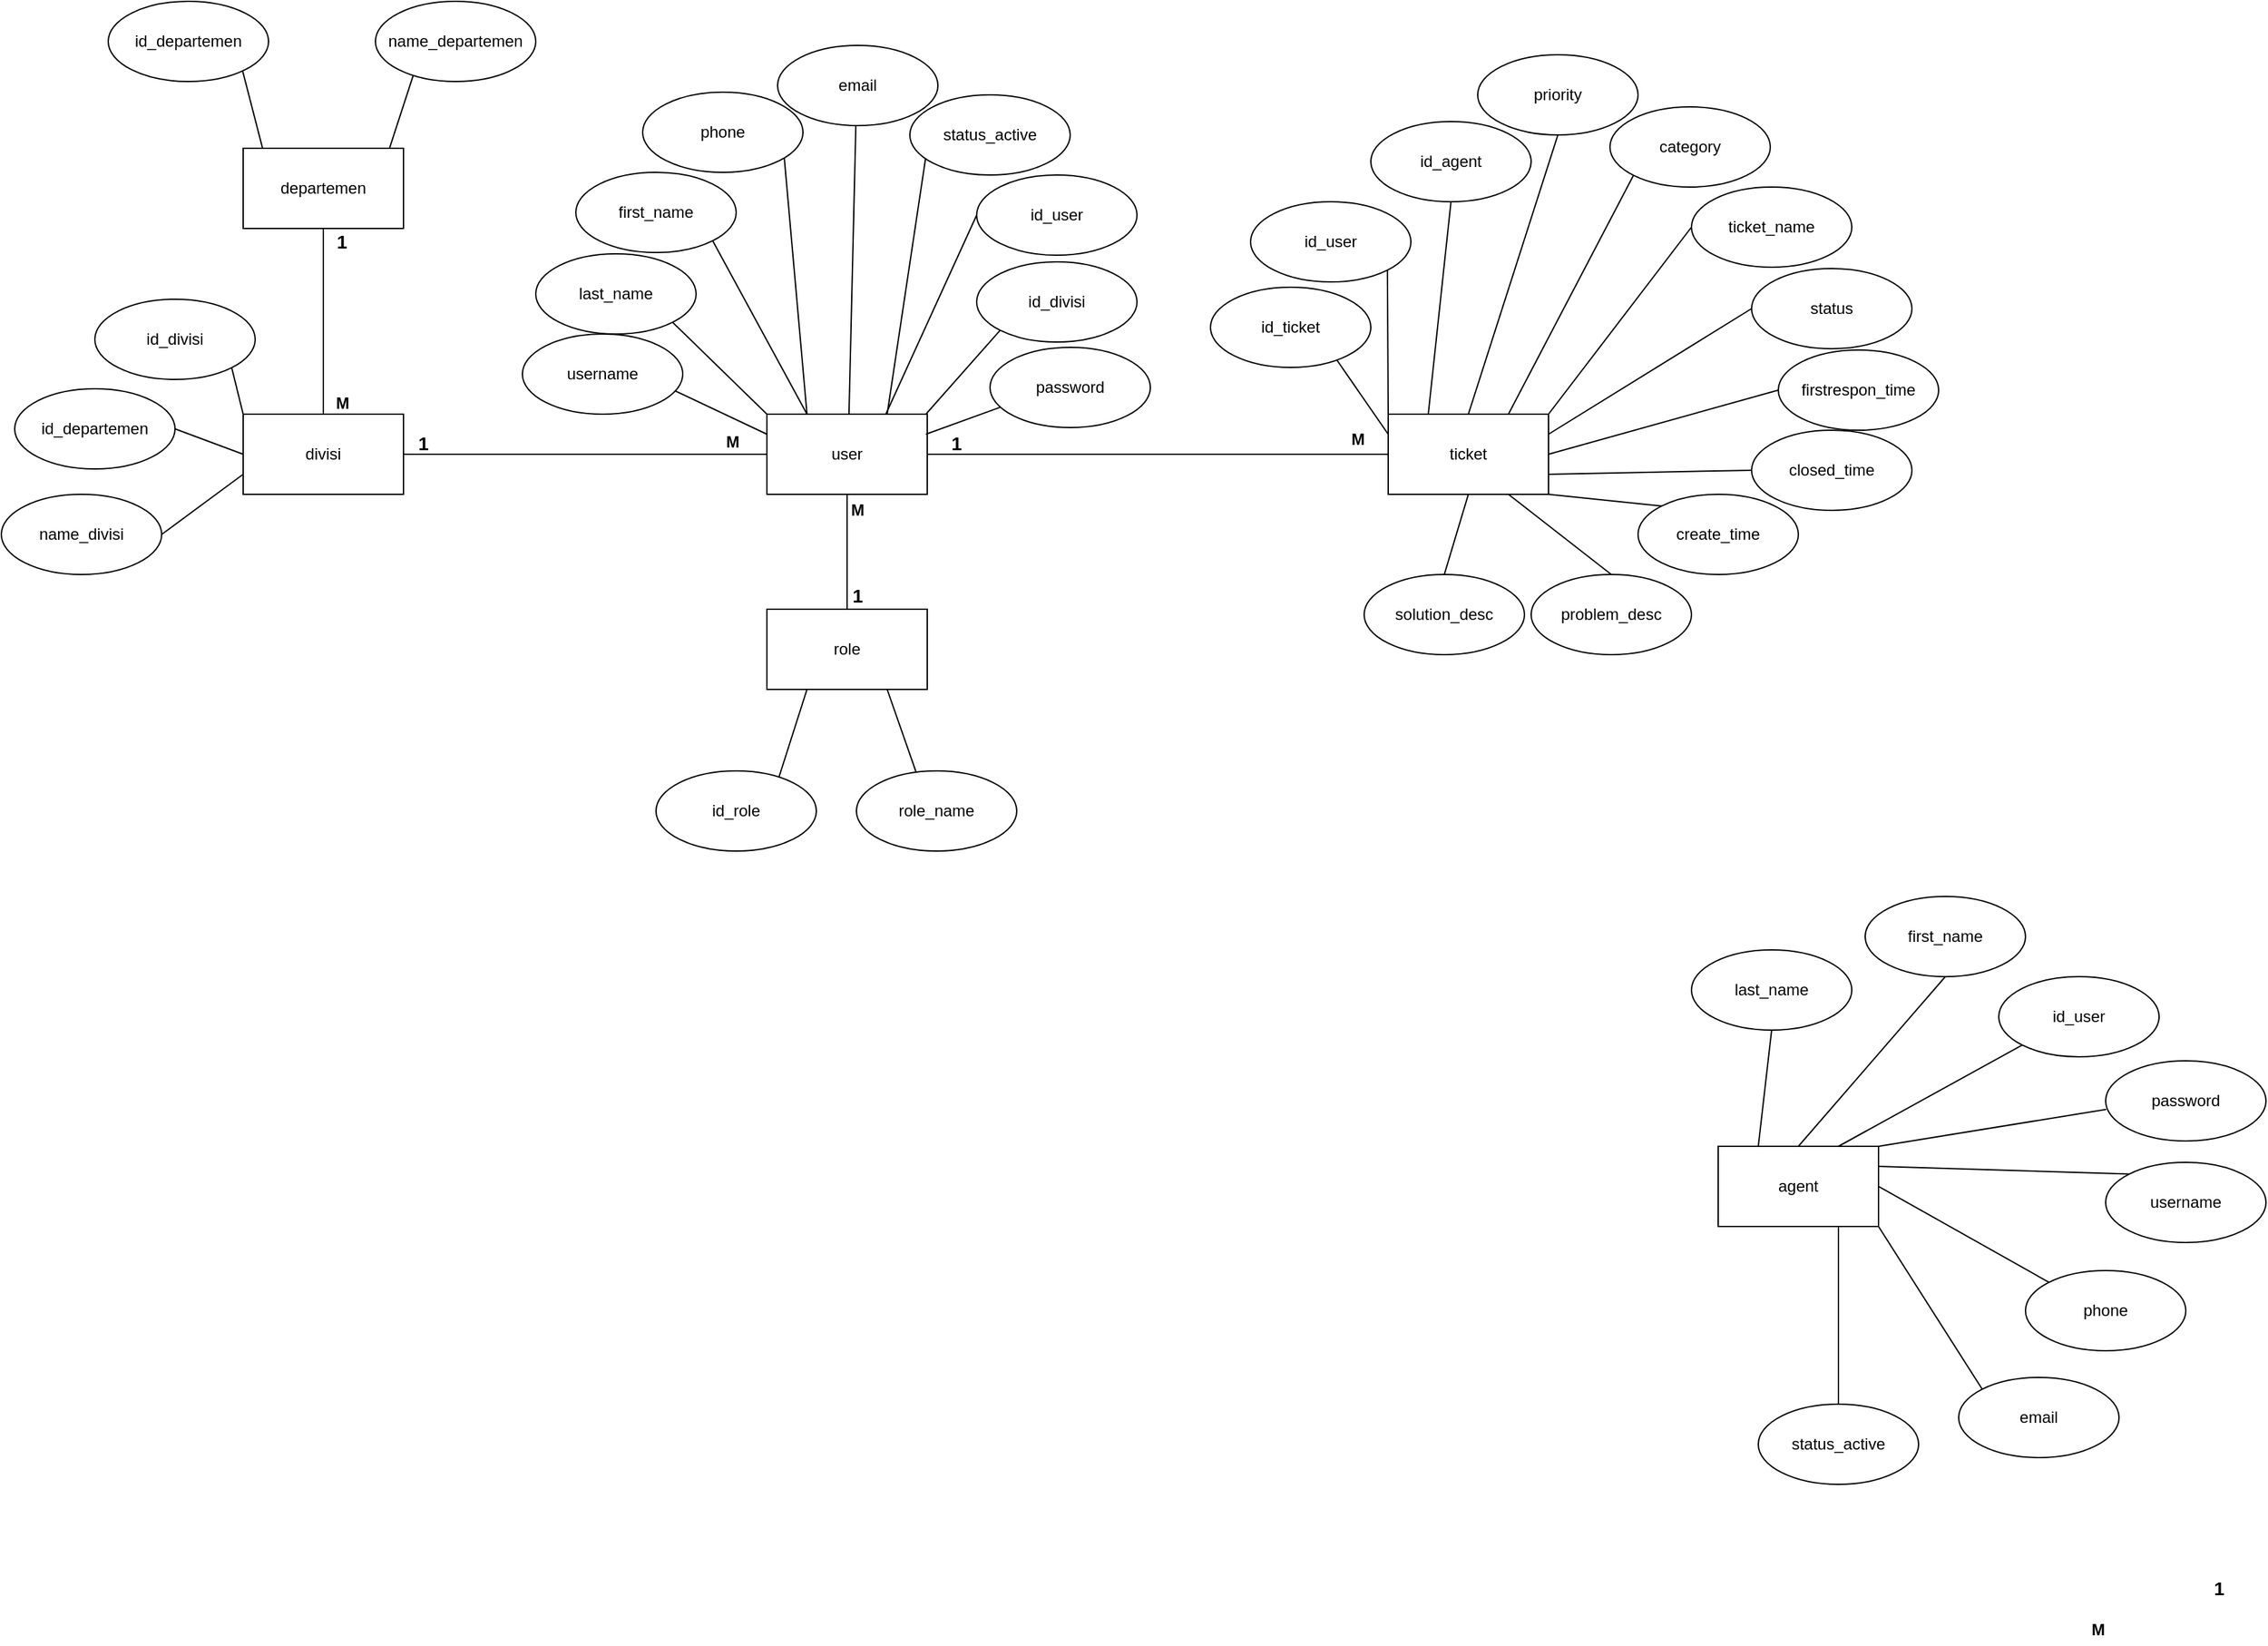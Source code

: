 <mxfile version="21.6.6" type="github">
  <diagram name="Page-1" id="eoXUh2BZkERyDN2w-U0W">
    <mxGraphModel dx="2893" dy="1818" grid="1" gridSize="10" guides="1" tooltips="1" connect="1" arrows="1" fold="1" page="1" pageScale="1" pageWidth="1100" pageHeight="850" math="0" shadow="0">
      <root>
        <mxCell id="0" />
        <mxCell id="1" parent="0" />
        <mxCell id="iSvbAGB6jEqxjPEfxs2Z-42" style="rounded=0;orthogonalLoop=1;jettySize=auto;html=1;exitX=0.5;exitY=1;exitDx=0;exitDy=0;entryX=0.5;entryY=0;entryDx=0;entryDy=0;endArrow=none;endFill=0;" edge="1" parent="1" target="iSvbAGB6jEqxjPEfxs2Z-3">
          <mxGeometry relative="1" as="geometry">
            <mxPoint x="343" y="540" as="sourcePoint" />
          </mxGeometry>
        </mxCell>
        <mxCell id="iSvbAGB6jEqxjPEfxs2Z-45" style="rounded=0;orthogonalLoop=1;jettySize=auto;html=1;exitX=0.25;exitY=1;exitDx=0;exitDy=0;entryX=1;entryY=0;entryDx=0;entryDy=0;endArrow=none;endFill=0;" edge="1" parent="1" target="iSvbAGB6jEqxjPEfxs2Z-43">
          <mxGeometry relative="1" as="geometry">
            <mxPoint x="313" y="700" as="sourcePoint" />
          </mxGeometry>
        </mxCell>
        <mxCell id="iSvbAGB6jEqxjPEfxs2Z-46" style="rounded=0;orthogonalLoop=1;jettySize=auto;html=1;exitX=0.75;exitY=1;exitDx=0;exitDy=0;entryX=0;entryY=0;entryDx=0;entryDy=0;endArrow=none;endFill=0;" edge="1" parent="1" target="iSvbAGB6jEqxjPEfxs2Z-44">
          <mxGeometry relative="1" as="geometry">
            <mxPoint x="373" y="700" as="sourcePoint" />
          </mxGeometry>
        </mxCell>
        <mxCell id="iSvbAGB6jEqxjPEfxs2Z-48" style="rounded=0;orthogonalLoop=1;jettySize=auto;html=1;exitX=1;exitY=0.5;exitDx=0;exitDy=0;entryX=0;entryY=0.5;entryDx=0;entryDy=0;endArrow=none;endFill=0;" edge="1" parent="1" source="iSvbAGB6jEqxjPEfxs2Z-4" target="iSvbAGB6jEqxjPEfxs2Z-5">
          <mxGeometry relative="1" as="geometry">
            <mxPoint x="713.0" y="309" as="targetPoint" />
          </mxGeometry>
        </mxCell>
        <mxCell id="iSvbAGB6jEqxjPEfxs2Z-63" style="rounded=0;orthogonalLoop=1;jettySize=auto;html=1;exitX=0.25;exitY=0;exitDx=0;exitDy=0;entryX=1;entryY=0;entryDx=0;entryDy=0;endArrow=none;endFill=0;" edge="1" parent="1" source="iSvbAGB6jEqxjPEfxs2Z-4" target="iSvbAGB6jEqxjPEfxs2Z-28">
          <mxGeometry relative="1" as="geometry" />
        </mxCell>
        <mxCell id="iSvbAGB6jEqxjPEfxs2Z-64" style="rounded=0;orthogonalLoop=1;jettySize=auto;html=1;exitX=0.5;exitY=1;exitDx=0;exitDy=0;entryX=0.5;entryY=0;entryDx=0;entryDy=0;endArrow=none;endFill=0;" edge="1" parent="1" source="iSvbAGB6jEqxjPEfxs2Z-4" target="iSvbAGB6jEqxjPEfxs2Z-29">
          <mxGeometry relative="1" as="geometry" />
        </mxCell>
        <mxCell id="iSvbAGB6jEqxjPEfxs2Z-65" style="rounded=0;orthogonalLoop=1;jettySize=auto;html=1;exitX=0.75;exitY=0;exitDx=0;exitDy=0;entryX=0;entryY=0;entryDx=0;entryDy=0;endArrow=none;endFill=0;" edge="1" parent="1" source="iSvbAGB6jEqxjPEfxs2Z-4" target="iSvbAGB6jEqxjPEfxs2Z-30">
          <mxGeometry relative="1" as="geometry" />
        </mxCell>
        <mxCell id="iSvbAGB6jEqxjPEfxs2Z-155" style="rounded=0;orthogonalLoop=1;jettySize=auto;html=1;exitX=0.5;exitY=1;exitDx=0;exitDy=0;entryX=0.5;entryY=0;entryDx=0;entryDy=0;endArrow=none;endFill=0;" edge="1" parent="1" source="iSvbAGB6jEqxjPEfxs2Z-4" target="iSvbAGB6jEqxjPEfxs2Z-152">
          <mxGeometry relative="1" as="geometry" />
        </mxCell>
        <mxCell id="iSvbAGB6jEqxjPEfxs2Z-4" value="user" style="rounded=0;whiteSpace=wrap;html=1;" vertex="1" parent="1">
          <mxGeometry x="283" y="279" width="120" height="60" as="geometry" />
        </mxCell>
        <mxCell id="iSvbAGB6jEqxjPEfxs2Z-107" style="rounded=0;orthogonalLoop=1;jettySize=auto;html=1;exitX=0;exitY=0.25;exitDx=0;exitDy=0;entryX=0.787;entryY=0.904;entryDx=0;entryDy=0;endArrow=none;endFill=0;entryPerimeter=0;" edge="1" parent="1" source="iSvbAGB6jEqxjPEfxs2Z-5" target="iSvbAGB6jEqxjPEfxs2Z-93">
          <mxGeometry relative="1" as="geometry" />
        </mxCell>
        <mxCell id="iSvbAGB6jEqxjPEfxs2Z-108" style="rounded=0;orthogonalLoop=1;jettySize=auto;html=1;exitX=0;exitY=0;exitDx=0;exitDy=0;entryX=1;entryY=1;entryDx=0;entryDy=0;endArrow=none;endFill=0;" edge="1" parent="1" source="iSvbAGB6jEqxjPEfxs2Z-5" target="iSvbAGB6jEqxjPEfxs2Z-94">
          <mxGeometry relative="1" as="geometry" />
        </mxCell>
        <mxCell id="iSvbAGB6jEqxjPEfxs2Z-109" style="rounded=0;orthogonalLoop=1;jettySize=auto;html=1;exitX=0.25;exitY=0;exitDx=0;exitDy=0;entryX=0.5;entryY=1;entryDx=0;entryDy=0;endArrow=none;endFill=0;" edge="1" parent="1" source="iSvbAGB6jEqxjPEfxs2Z-5" target="iSvbAGB6jEqxjPEfxs2Z-96">
          <mxGeometry relative="1" as="geometry" />
        </mxCell>
        <mxCell id="iSvbAGB6jEqxjPEfxs2Z-110" style="rounded=0;orthogonalLoop=1;jettySize=auto;html=1;exitX=0.5;exitY=0;exitDx=0;exitDy=0;entryX=0.5;entryY=1;entryDx=0;entryDy=0;endArrow=none;endFill=0;" edge="1" parent="1" source="iSvbAGB6jEqxjPEfxs2Z-5" target="iSvbAGB6jEqxjPEfxs2Z-99">
          <mxGeometry relative="1" as="geometry" />
        </mxCell>
        <mxCell id="iSvbAGB6jEqxjPEfxs2Z-111" style="rounded=0;orthogonalLoop=1;jettySize=auto;html=1;exitX=0.75;exitY=0;exitDx=0;exitDy=0;entryX=0;entryY=1;entryDx=0;entryDy=0;endArrow=none;endFill=0;" edge="1" parent="1" source="iSvbAGB6jEqxjPEfxs2Z-5" target="iSvbAGB6jEqxjPEfxs2Z-100">
          <mxGeometry relative="1" as="geometry" />
        </mxCell>
        <mxCell id="iSvbAGB6jEqxjPEfxs2Z-112" style="rounded=0;orthogonalLoop=1;jettySize=auto;html=1;exitX=1;exitY=0;exitDx=0;exitDy=0;entryX=0;entryY=0.5;entryDx=0;entryDy=0;endArrow=none;endFill=0;" edge="1" parent="1" source="iSvbAGB6jEqxjPEfxs2Z-5" target="iSvbAGB6jEqxjPEfxs2Z-102">
          <mxGeometry relative="1" as="geometry" />
        </mxCell>
        <mxCell id="iSvbAGB6jEqxjPEfxs2Z-113" style="rounded=0;orthogonalLoop=1;jettySize=auto;html=1;exitX=1;exitY=1;exitDx=0;exitDy=0;entryX=0;entryY=0;entryDx=0;entryDy=0;endArrow=none;endFill=0;" edge="1" parent="1" source="iSvbAGB6jEqxjPEfxs2Z-5" target="iSvbAGB6jEqxjPEfxs2Z-103">
          <mxGeometry relative="1" as="geometry" />
        </mxCell>
        <mxCell id="iSvbAGB6jEqxjPEfxs2Z-114" style="rounded=0;orthogonalLoop=1;jettySize=auto;html=1;exitX=1;exitY=0.5;exitDx=0;exitDy=0;entryX=0;entryY=0.5;entryDx=0;entryDy=0;endArrow=none;endFill=0;" edge="1" parent="1" source="iSvbAGB6jEqxjPEfxs2Z-5" target="iSvbAGB6jEqxjPEfxs2Z-104">
          <mxGeometry relative="1" as="geometry" />
        </mxCell>
        <mxCell id="iSvbAGB6jEqxjPEfxs2Z-115" style="rounded=0;orthogonalLoop=1;jettySize=auto;html=1;exitX=1;exitY=0.75;exitDx=0;exitDy=0;entryX=0;entryY=0.5;entryDx=0;entryDy=0;endArrow=none;endFill=0;" edge="1" parent="1" source="iSvbAGB6jEqxjPEfxs2Z-5" target="iSvbAGB6jEqxjPEfxs2Z-105">
          <mxGeometry relative="1" as="geometry" />
        </mxCell>
        <mxCell id="iSvbAGB6jEqxjPEfxs2Z-116" style="rounded=0;orthogonalLoop=1;jettySize=auto;html=1;exitX=1;exitY=0.25;exitDx=0;exitDy=0;entryX=0;entryY=0.5;entryDx=0;entryDy=0;endArrow=none;endFill=0;" edge="1" parent="1" source="iSvbAGB6jEqxjPEfxs2Z-5" target="iSvbAGB6jEqxjPEfxs2Z-101">
          <mxGeometry relative="1" as="geometry" />
        </mxCell>
        <mxCell id="iSvbAGB6jEqxjPEfxs2Z-148" style="rounded=0;orthogonalLoop=1;jettySize=auto;html=1;exitX=0.75;exitY=1;exitDx=0;exitDy=0;entryX=0.5;entryY=0;entryDx=0;entryDy=0;endArrow=none;endFill=0;" edge="1" parent="1" source="iSvbAGB6jEqxjPEfxs2Z-5" target="iSvbAGB6jEqxjPEfxs2Z-145">
          <mxGeometry relative="1" as="geometry" />
        </mxCell>
        <mxCell id="iSvbAGB6jEqxjPEfxs2Z-149" style="rounded=0;orthogonalLoop=1;jettySize=auto;html=1;exitX=0.5;exitY=1;exitDx=0;exitDy=0;entryX=0.5;entryY=0;entryDx=0;entryDy=0;endArrow=none;endFill=0;" edge="1" parent="1" source="iSvbAGB6jEqxjPEfxs2Z-5" target="iSvbAGB6jEqxjPEfxs2Z-146">
          <mxGeometry relative="1" as="geometry" />
        </mxCell>
        <mxCell id="iSvbAGB6jEqxjPEfxs2Z-5" value="ticket" style="rounded=0;whiteSpace=wrap;html=1;" vertex="1" parent="1">
          <mxGeometry x="748" y="279" width="120" height="60" as="geometry" />
        </mxCell>
        <mxCell id="iSvbAGB6jEqxjPEfxs2Z-8" style="edgeStyle=orthogonalEdgeStyle;rounded=0;orthogonalLoop=1;jettySize=auto;html=1;exitX=1;exitY=0.5;exitDx=0;exitDy=0;entryX=0;entryY=0.5;entryDx=0;entryDy=0;endArrow=none;endFill=0;" edge="1" parent="1" source="iSvbAGB6jEqxjPEfxs2Z-7">
          <mxGeometry relative="1" as="geometry">
            <mxPoint x="230" y="255" as="targetPoint" />
          </mxGeometry>
        </mxCell>
        <mxCell id="iSvbAGB6jEqxjPEfxs2Z-10" style="rounded=0;orthogonalLoop=1;jettySize=auto;html=1;exitX=1;exitY=1;exitDx=0;exitDy=0;entryX=0.25;entryY=0;entryDx=0;entryDy=0;endArrow=none;endFill=0;" edge="1" parent="1" source="iSvbAGB6jEqxjPEfxs2Z-9">
          <mxGeometry relative="1" as="geometry">
            <mxPoint x="260" y="225" as="targetPoint" />
          </mxGeometry>
        </mxCell>
        <mxCell id="iSvbAGB6jEqxjPEfxs2Z-21" style="rounded=0;orthogonalLoop=1;jettySize=auto;html=1;exitX=1;exitY=1;exitDx=0;exitDy=0;entryX=0.25;entryY=0;entryDx=0;entryDy=0;endArrow=none;endFill=0;" edge="1" parent="1" source="iSvbAGB6jEqxjPEfxs2Z-12" target="iSvbAGB6jEqxjPEfxs2Z-4">
          <mxGeometry relative="1" as="geometry" />
        </mxCell>
        <mxCell id="iSvbAGB6jEqxjPEfxs2Z-12" value="first_name" style="ellipse;whiteSpace=wrap;html=1;" vertex="1" parent="1">
          <mxGeometry x="140" y="98" width="120" height="60" as="geometry" />
        </mxCell>
        <mxCell id="iSvbAGB6jEqxjPEfxs2Z-23" style="rounded=0;orthogonalLoop=1;jettySize=auto;html=1;exitX=0;exitY=0.5;exitDx=0;exitDy=0;entryX=0.75;entryY=0;entryDx=0;entryDy=0;endArrow=none;endFill=0;" edge="1" parent="1" source="iSvbAGB6jEqxjPEfxs2Z-15">
          <mxGeometry relative="1" as="geometry">
            <mxPoint x="372" y="279" as="targetPoint" />
          </mxGeometry>
        </mxCell>
        <mxCell id="iSvbAGB6jEqxjPEfxs2Z-15" value="id_user" style="ellipse;whiteSpace=wrap;html=1;" vertex="1" parent="1">
          <mxGeometry x="440" y="100" width="120" height="60" as="geometry" />
        </mxCell>
        <mxCell id="iSvbAGB6jEqxjPEfxs2Z-24" style="rounded=0;orthogonalLoop=1;jettySize=auto;html=1;exitX=0;exitY=1;exitDx=0;exitDy=0;entryX=1;entryY=0;entryDx=0;entryDy=0;endArrow=none;endFill=0;" edge="1" parent="1" source="iSvbAGB6jEqxjPEfxs2Z-16">
          <mxGeometry relative="1" as="geometry">
            <mxPoint x="402" y="279" as="targetPoint" />
          </mxGeometry>
        </mxCell>
        <mxCell id="iSvbAGB6jEqxjPEfxs2Z-16" value="id_divisi" style="ellipse;whiteSpace=wrap;html=1;" vertex="1" parent="1">
          <mxGeometry x="440" y="165" width="120" height="60" as="geometry" />
        </mxCell>
        <mxCell id="iSvbAGB6jEqxjPEfxs2Z-20" style="rounded=0;orthogonalLoop=1;jettySize=auto;html=1;exitX=1;exitY=1;exitDx=0;exitDy=0;entryX=0;entryY=0;entryDx=0;entryDy=0;endArrow=none;endFill=0;" edge="1" parent="1" source="iSvbAGB6jEqxjPEfxs2Z-17" target="iSvbAGB6jEqxjPEfxs2Z-4">
          <mxGeometry relative="1" as="geometry" />
        </mxCell>
        <mxCell id="iSvbAGB6jEqxjPEfxs2Z-17" value="last_name" style="ellipse;whiteSpace=wrap;html=1;" vertex="1" parent="1">
          <mxGeometry x="110" y="159" width="120" height="60" as="geometry" />
        </mxCell>
        <mxCell id="iSvbAGB6jEqxjPEfxs2Z-19" style="rounded=0;orthogonalLoop=1;jettySize=auto;html=1;exitX=0.944;exitY=0.701;exitDx=0;exitDy=0;entryX=0;entryY=0.25;entryDx=0;entryDy=0;endArrow=none;endFill=0;exitPerimeter=0;" edge="1" parent="1" source="iSvbAGB6jEqxjPEfxs2Z-18" target="iSvbAGB6jEqxjPEfxs2Z-4">
          <mxGeometry relative="1" as="geometry" />
        </mxCell>
        <mxCell id="iSvbAGB6jEqxjPEfxs2Z-18" value="username" style="ellipse;whiteSpace=wrap;html=1;" vertex="1" parent="1">
          <mxGeometry x="100" y="219" width="120" height="60" as="geometry" />
        </mxCell>
        <mxCell id="iSvbAGB6jEqxjPEfxs2Z-26" style="rounded=0;orthogonalLoop=1;jettySize=auto;html=1;exitX=0.064;exitY=0.747;exitDx=0;exitDy=0;entryX=1;entryY=0.25;entryDx=0;entryDy=0;endArrow=none;endFill=0;exitPerimeter=0;" edge="1" parent="1" source="iSvbAGB6jEqxjPEfxs2Z-25">
          <mxGeometry relative="1" as="geometry">
            <mxPoint x="402" y="294" as="targetPoint" />
          </mxGeometry>
        </mxCell>
        <mxCell id="iSvbAGB6jEqxjPEfxs2Z-25" value="password" style="ellipse;whiteSpace=wrap;html=1;" vertex="1" parent="1">
          <mxGeometry x="450" y="229" width="120" height="60" as="geometry" />
        </mxCell>
        <mxCell id="iSvbAGB6jEqxjPEfxs2Z-28" value="phone" style="ellipse;whiteSpace=wrap;html=1;" vertex="1" parent="1">
          <mxGeometry x="190" y="38" width="120" height="60" as="geometry" />
        </mxCell>
        <mxCell id="iSvbAGB6jEqxjPEfxs2Z-29" value="email" style="ellipse;whiteSpace=wrap;html=1;" vertex="1" parent="1">
          <mxGeometry x="291" y="3" width="120" height="60" as="geometry" />
        </mxCell>
        <mxCell id="iSvbAGB6jEqxjPEfxs2Z-30" value="status_active" style="ellipse;whiteSpace=wrap;html=1;" vertex="1" parent="1">
          <mxGeometry x="390" y="40" width="120" height="60" as="geometry" />
        </mxCell>
        <mxCell id="iSvbAGB6jEqxjPEfxs2Z-36" style="rounded=0;orthogonalLoop=1;jettySize=auto;html=1;exitX=1;exitY=1;exitDx=0;exitDy=0;entryX=0;entryY=0.25;entryDx=0;entryDy=0;endArrow=none;endFill=0;" edge="1" parent="1" source="iSvbAGB6jEqxjPEfxs2Z-35">
          <mxGeometry relative="1" as="geometry">
            <mxPoint x="283" y="495" as="targetPoint" />
          </mxGeometry>
        </mxCell>
        <mxCell id="iSvbAGB6jEqxjPEfxs2Z-38" style="rounded=0;orthogonalLoop=1;jettySize=auto;html=1;exitX=1;exitY=0.5;exitDx=0;exitDy=0;entryX=0;entryY=0.5;entryDx=0;entryDy=0;endArrow=none;endFill=0;" edge="1" parent="1" source="iSvbAGB6jEqxjPEfxs2Z-37">
          <mxGeometry relative="1" as="geometry">
            <mxPoint x="283" y="510" as="targetPoint" />
          </mxGeometry>
        </mxCell>
        <mxCell id="iSvbAGB6jEqxjPEfxs2Z-40" style="rounded=0;orthogonalLoop=1;jettySize=auto;html=1;exitX=1;exitY=0;exitDx=0;exitDy=0;entryX=0;entryY=0.75;entryDx=0;entryDy=0;endArrow=none;endFill=0;" edge="1" parent="1" source="iSvbAGB6jEqxjPEfxs2Z-39">
          <mxGeometry relative="1" as="geometry">
            <mxPoint x="283" y="525" as="targetPoint" />
          </mxGeometry>
        </mxCell>
        <mxCell id="iSvbAGB6jEqxjPEfxs2Z-72" style="rounded=0;orthogonalLoop=1;jettySize=auto;html=1;exitX=0;exitY=0;exitDx=0;exitDy=0;entryX=1;entryY=1;entryDx=0;entryDy=0;endArrow=none;endFill=0;" edge="1" parent="1" target="iSvbAGB6jEqxjPEfxs2Z-69">
          <mxGeometry relative="1" as="geometry">
            <mxPoint x="750.5" y="289" as="sourcePoint" />
          </mxGeometry>
        </mxCell>
        <mxCell id="iSvbAGB6jEqxjPEfxs2Z-73" style="rounded=0;orthogonalLoop=1;jettySize=auto;html=1;entryX=0.5;entryY=1;entryDx=0;entryDy=0;endArrow=none;endFill=0;" edge="1" parent="1" target="iSvbAGB6jEqxjPEfxs2Z-70">
          <mxGeometry relative="1" as="geometry">
            <mxPoint x="773.122" y="276.935" as="sourcePoint" />
          </mxGeometry>
        </mxCell>
        <mxCell id="iSvbAGB6jEqxjPEfxs2Z-74" style="rounded=0;orthogonalLoop=1;jettySize=auto;html=1;exitX=0.609;exitY=0.149;exitDx=0;exitDy=0;entryX=0.5;entryY=1;entryDx=0;entryDy=0;endArrow=none;endFill=0;exitPerimeter=0;" edge="1" parent="1" target="iSvbAGB6jEqxjPEfxs2Z-71">
          <mxGeometry relative="1" as="geometry">
            <mxPoint x="804.35" y="280.92" as="sourcePoint" />
          </mxGeometry>
        </mxCell>
        <mxCell id="iSvbAGB6jEqxjPEfxs2Z-56" style="rounded=0;orthogonalLoop=1;jettySize=auto;html=1;exitX=1;exitY=0.5;exitDx=0;exitDy=0;entryX=0;entryY=0.5;entryDx=0;entryDy=0;endArrow=none;endFill=0;" edge="1" parent="1" source="iSvbAGB6jEqxjPEfxs2Z-49" target="iSvbAGB6jEqxjPEfxs2Z-4">
          <mxGeometry relative="1" as="geometry" />
        </mxCell>
        <mxCell id="iSvbAGB6jEqxjPEfxs2Z-57" style="rounded=0;orthogonalLoop=1;jettySize=auto;html=1;exitX=0.5;exitY=1;exitDx=0;exitDy=0;entryX=0.5;entryY=0;entryDx=0;entryDy=0;endArrow=none;endFill=0;" edge="1" parent="1" source="iSvbAGB6jEqxjPEfxs2Z-49" target="iSvbAGB6jEqxjPEfxs2Z-50">
          <mxGeometry relative="1" as="geometry" />
        </mxCell>
        <mxCell id="iSvbAGB6jEqxjPEfxs2Z-58" style="rounded=0;orthogonalLoop=1;jettySize=auto;html=1;exitX=0;exitY=0.75;exitDx=0;exitDy=0;entryX=1;entryY=0.5;entryDx=0;entryDy=0;endArrow=none;endFill=0;" edge="1" parent="1" source="iSvbAGB6jEqxjPEfxs2Z-49" target="iSvbAGB6jEqxjPEfxs2Z-53">
          <mxGeometry relative="1" as="geometry" />
        </mxCell>
        <mxCell id="iSvbAGB6jEqxjPEfxs2Z-49" value="&lt;div&gt;divisi&lt;/div&gt;" style="rounded=0;whiteSpace=wrap;html=1;" vertex="1" parent="1">
          <mxGeometry x="-109" y="279" width="120" height="60" as="geometry" />
        </mxCell>
        <mxCell id="iSvbAGB6jEqxjPEfxs2Z-61" style="rounded=0;orthogonalLoop=1;jettySize=auto;html=1;exitX=0.25;exitY=1;exitDx=0;exitDy=0;entryX=0.75;entryY=0.183;entryDx=0;entryDy=0;entryPerimeter=0;endArrow=none;endFill=0;" edge="1" parent="1" source="iSvbAGB6jEqxjPEfxs2Z-50" target="iSvbAGB6jEqxjPEfxs2Z-54">
          <mxGeometry relative="1" as="geometry" />
        </mxCell>
        <mxCell id="iSvbAGB6jEqxjPEfxs2Z-62" style="rounded=0;orthogonalLoop=1;jettySize=auto;html=1;exitX=0.75;exitY=1;exitDx=0;exitDy=0;entryX=0.378;entryY=0.049;entryDx=0;entryDy=0;entryPerimeter=0;endArrow=none;endFill=0;" edge="1" parent="1" source="iSvbAGB6jEqxjPEfxs2Z-50" target="iSvbAGB6jEqxjPEfxs2Z-55">
          <mxGeometry relative="1" as="geometry" />
        </mxCell>
        <mxCell id="iSvbAGB6jEqxjPEfxs2Z-50" value="departemen" style="rounded=0;whiteSpace=wrap;html=1;" vertex="1" parent="1">
          <mxGeometry x="-109" y="80" width="120" height="60" as="geometry" />
        </mxCell>
        <mxCell id="iSvbAGB6jEqxjPEfxs2Z-60" style="rounded=0;orthogonalLoop=1;jettySize=auto;html=1;exitX=1;exitY=1;exitDx=0;exitDy=0;entryX=0;entryY=0;entryDx=0;entryDy=0;endArrow=none;endFill=0;" edge="1" parent="1" source="iSvbAGB6jEqxjPEfxs2Z-51" target="iSvbAGB6jEqxjPEfxs2Z-49">
          <mxGeometry relative="1" as="geometry" />
        </mxCell>
        <mxCell id="iSvbAGB6jEqxjPEfxs2Z-51" value="id_divisi" style="ellipse;whiteSpace=wrap;html=1;" vertex="1" parent="1">
          <mxGeometry x="-220" y="193" width="120" height="60" as="geometry" />
        </mxCell>
        <mxCell id="iSvbAGB6jEqxjPEfxs2Z-59" style="rounded=0;orthogonalLoop=1;jettySize=auto;html=1;exitX=1;exitY=0.5;exitDx=0;exitDy=0;entryX=0;entryY=0.5;entryDx=0;entryDy=0;endArrow=none;endFill=0;" edge="1" parent="1" source="iSvbAGB6jEqxjPEfxs2Z-52" target="iSvbAGB6jEqxjPEfxs2Z-49">
          <mxGeometry relative="1" as="geometry" />
        </mxCell>
        <mxCell id="iSvbAGB6jEqxjPEfxs2Z-52" value="id_departemen" style="ellipse;whiteSpace=wrap;html=1;" vertex="1" parent="1">
          <mxGeometry x="-280" y="260" width="120" height="60" as="geometry" />
        </mxCell>
        <mxCell id="iSvbAGB6jEqxjPEfxs2Z-53" value="name_divisi" style="ellipse;whiteSpace=wrap;html=1;" vertex="1" parent="1">
          <mxGeometry x="-290" y="339" width="120" height="60" as="geometry" />
        </mxCell>
        <mxCell id="iSvbAGB6jEqxjPEfxs2Z-54" value="id_departemen" style="ellipse;whiteSpace=wrap;html=1;" vertex="1" parent="1">
          <mxGeometry x="-210" y="-30" width="120" height="60" as="geometry" />
        </mxCell>
        <mxCell id="iSvbAGB6jEqxjPEfxs2Z-55" value="name_departemen" style="ellipse;whiteSpace=wrap;html=1;" vertex="1" parent="1">
          <mxGeometry x="-10" y="-30" width="120" height="60" as="geometry" />
        </mxCell>
        <mxCell id="iSvbAGB6jEqxjPEfxs2Z-84" style="rounded=0;orthogonalLoop=1;jettySize=auto;html=1;exitX=0.25;exitY=0;exitDx=0;exitDy=0;entryX=0.5;entryY=1;entryDx=0;entryDy=0;endArrow=none;endFill=0;" edge="1" parent="1" source="iSvbAGB6jEqxjPEfxs2Z-66" target="iSvbAGB6jEqxjPEfxs2Z-78">
          <mxGeometry relative="1" as="geometry" />
        </mxCell>
        <mxCell id="iSvbAGB6jEqxjPEfxs2Z-85" style="rounded=0;orthogonalLoop=1;jettySize=auto;html=1;exitX=0.5;exitY=0;exitDx=0;exitDy=0;entryX=0.5;entryY=1;entryDx=0;entryDy=0;endArrow=none;endFill=0;" edge="1" parent="1" source="iSvbAGB6jEqxjPEfxs2Z-66" target="iSvbAGB6jEqxjPEfxs2Z-75">
          <mxGeometry relative="1" as="geometry" />
        </mxCell>
        <mxCell id="iSvbAGB6jEqxjPEfxs2Z-86" style="rounded=0;orthogonalLoop=1;jettySize=auto;html=1;exitX=0.75;exitY=0;exitDx=0;exitDy=0;entryX=0;entryY=1;entryDx=0;entryDy=0;endArrow=none;endFill=0;" edge="1" parent="1" source="iSvbAGB6jEqxjPEfxs2Z-66" target="iSvbAGB6jEqxjPEfxs2Z-76">
          <mxGeometry relative="1" as="geometry" />
        </mxCell>
        <mxCell id="iSvbAGB6jEqxjPEfxs2Z-87" style="rounded=0;orthogonalLoop=1;jettySize=auto;html=1;exitX=1;exitY=0;exitDx=0;exitDy=0;entryX=0.003;entryY=0.606;entryDx=0;entryDy=0;entryPerimeter=0;endArrow=none;endFill=0;" edge="1" parent="1" source="iSvbAGB6jEqxjPEfxs2Z-66" target="iSvbAGB6jEqxjPEfxs2Z-80">
          <mxGeometry relative="1" as="geometry" />
        </mxCell>
        <mxCell id="iSvbAGB6jEqxjPEfxs2Z-88" style="rounded=0;orthogonalLoop=1;jettySize=auto;html=1;exitX=1;exitY=0.25;exitDx=0;exitDy=0;entryX=0;entryY=0;entryDx=0;entryDy=0;endArrow=none;endFill=0;" edge="1" parent="1" source="iSvbAGB6jEqxjPEfxs2Z-66" target="iSvbAGB6jEqxjPEfxs2Z-79">
          <mxGeometry relative="1" as="geometry" />
        </mxCell>
        <mxCell id="iSvbAGB6jEqxjPEfxs2Z-89" style="rounded=0;orthogonalLoop=1;jettySize=auto;html=1;exitX=1;exitY=0.5;exitDx=0;exitDy=0;entryX=0;entryY=0;entryDx=0;entryDy=0;endArrow=none;endFill=0;" edge="1" parent="1" source="iSvbAGB6jEqxjPEfxs2Z-66" target="iSvbAGB6jEqxjPEfxs2Z-81">
          <mxGeometry relative="1" as="geometry" />
        </mxCell>
        <mxCell id="iSvbAGB6jEqxjPEfxs2Z-90" style="rounded=0;orthogonalLoop=1;jettySize=auto;html=1;exitX=1;exitY=1;exitDx=0;exitDy=0;entryX=0;entryY=0;entryDx=0;entryDy=0;endArrow=none;endFill=0;" edge="1" parent="1" source="iSvbAGB6jEqxjPEfxs2Z-66" target="iSvbAGB6jEqxjPEfxs2Z-82">
          <mxGeometry relative="1" as="geometry" />
        </mxCell>
        <mxCell id="iSvbAGB6jEqxjPEfxs2Z-91" style="rounded=0;orthogonalLoop=1;jettySize=auto;html=1;exitX=0.75;exitY=1;exitDx=0;exitDy=0;entryX=0.5;entryY=0;entryDx=0;entryDy=0;endArrow=none;endFill=0;" edge="1" parent="1" source="iSvbAGB6jEqxjPEfxs2Z-66" target="iSvbAGB6jEqxjPEfxs2Z-83">
          <mxGeometry relative="1" as="geometry" />
        </mxCell>
        <mxCell id="iSvbAGB6jEqxjPEfxs2Z-66" value="agent" style="rounded=0;whiteSpace=wrap;html=1;" vertex="1" parent="1">
          <mxGeometry x="995" y="827" width="120" height="60" as="geometry" />
        </mxCell>
        <mxCell id="iSvbAGB6jEqxjPEfxs2Z-75" value="first_name" style="ellipse;whiteSpace=wrap;html=1;" vertex="1" parent="1">
          <mxGeometry x="1105" y="640" width="120" height="60" as="geometry" />
        </mxCell>
        <mxCell id="iSvbAGB6jEqxjPEfxs2Z-76" value="id_user" style="ellipse;whiteSpace=wrap;html=1;" vertex="1" parent="1">
          <mxGeometry x="1205" y="700" width="120" height="60" as="geometry" />
        </mxCell>
        <mxCell id="iSvbAGB6jEqxjPEfxs2Z-78" value="last_name" style="ellipse;whiteSpace=wrap;html=1;" vertex="1" parent="1">
          <mxGeometry x="975" y="680" width="120" height="60" as="geometry" />
        </mxCell>
        <mxCell id="iSvbAGB6jEqxjPEfxs2Z-79" value="username" style="ellipse;whiteSpace=wrap;html=1;" vertex="1" parent="1">
          <mxGeometry x="1285" y="839" width="120" height="60" as="geometry" />
        </mxCell>
        <mxCell id="iSvbAGB6jEqxjPEfxs2Z-80" value="password" style="ellipse;whiteSpace=wrap;html=1;" vertex="1" parent="1">
          <mxGeometry x="1285" y="763" width="120" height="60" as="geometry" />
        </mxCell>
        <mxCell id="iSvbAGB6jEqxjPEfxs2Z-81" value="phone" style="ellipse;whiteSpace=wrap;html=1;" vertex="1" parent="1">
          <mxGeometry x="1225" y="920" width="120" height="60" as="geometry" />
        </mxCell>
        <mxCell id="iSvbAGB6jEqxjPEfxs2Z-82" value="email" style="ellipse;whiteSpace=wrap;html=1;" vertex="1" parent="1">
          <mxGeometry x="1175" y="1000" width="120" height="60" as="geometry" />
        </mxCell>
        <mxCell id="iSvbAGB6jEqxjPEfxs2Z-83" value="status_active" style="ellipse;whiteSpace=wrap;html=1;" vertex="1" parent="1">
          <mxGeometry x="1025" y="1020" width="120" height="60" as="geometry" />
        </mxCell>
        <mxCell id="iSvbAGB6jEqxjPEfxs2Z-93" value="id_ticket" style="ellipse;whiteSpace=wrap;html=1;" vertex="1" parent="1">
          <mxGeometry x="615" y="184" width="120" height="60" as="geometry" />
        </mxCell>
        <mxCell id="iSvbAGB6jEqxjPEfxs2Z-94" value="id_user" style="ellipse;whiteSpace=wrap;html=1;" vertex="1" parent="1">
          <mxGeometry x="645" y="120" width="120" height="60" as="geometry" />
        </mxCell>
        <mxCell id="iSvbAGB6jEqxjPEfxs2Z-96" value="id_agent" style="ellipse;whiteSpace=wrap;html=1;" vertex="1" parent="1">
          <mxGeometry x="735" y="60" width="120" height="60" as="geometry" />
        </mxCell>
        <mxCell id="iSvbAGB6jEqxjPEfxs2Z-98" style="rounded=0;orthogonalLoop=1;jettySize=auto;html=1;exitX=0;exitY=1;exitDx=0;exitDy=0;entryX=1;entryY=0;entryDx=0;entryDy=0;endArrow=none;endFill=0;" edge="1" parent="1" source="iSvbAGB6jEqxjPEfxs2Z-97">
          <mxGeometry relative="1" as="geometry">
            <mxPoint x="825.5" y="289" as="targetPoint" />
          </mxGeometry>
        </mxCell>
        <mxCell id="iSvbAGB6jEqxjPEfxs2Z-99" value="priority" style="ellipse;whiteSpace=wrap;html=1;" vertex="1" parent="1">
          <mxGeometry x="815" y="10" width="120" height="60" as="geometry" />
        </mxCell>
        <mxCell id="iSvbAGB6jEqxjPEfxs2Z-100" value="category" style="ellipse;whiteSpace=wrap;html=1;" vertex="1" parent="1">
          <mxGeometry x="914" y="49" width="120" height="60" as="geometry" />
        </mxCell>
        <mxCell id="iSvbAGB6jEqxjPEfxs2Z-101" value="status" style="ellipse;whiteSpace=wrap;html=1;" vertex="1" parent="1">
          <mxGeometry x="1020" y="170" width="120" height="60" as="geometry" />
        </mxCell>
        <mxCell id="iSvbAGB6jEqxjPEfxs2Z-102" value="ticket_name" style="ellipse;whiteSpace=wrap;html=1;" vertex="1" parent="1">
          <mxGeometry x="975" y="109" width="120" height="60" as="geometry" />
        </mxCell>
        <mxCell id="iSvbAGB6jEqxjPEfxs2Z-103" value="create_time" style="ellipse;whiteSpace=wrap;html=1;" vertex="1" parent="1">
          <mxGeometry x="935" y="339" width="120" height="60" as="geometry" />
        </mxCell>
        <mxCell id="iSvbAGB6jEqxjPEfxs2Z-104" value="firstrespon_time" style="ellipse;whiteSpace=wrap;html=1;" vertex="1" parent="1">
          <mxGeometry x="1040" y="231" width="120" height="60" as="geometry" />
        </mxCell>
        <mxCell id="iSvbAGB6jEqxjPEfxs2Z-105" value="closed_time" style="ellipse;whiteSpace=wrap;html=1;" vertex="1" parent="1">
          <mxGeometry x="1020" y="291" width="120" height="60" as="geometry" />
        </mxCell>
        <mxCell id="iSvbAGB6jEqxjPEfxs2Z-117" value="&lt;b&gt;&lt;font style=&quot;font-size: 14px;&quot;&gt;1&lt;/font&gt;&lt;/b&gt;" style="text;html=1;strokeColor=none;fillColor=none;align=center;verticalAlign=middle;whiteSpace=wrap;rounded=0;" vertex="1" parent="1">
          <mxGeometry x="-50" y="140" width="30" height="20" as="geometry" />
        </mxCell>
        <mxCell id="iSvbAGB6jEqxjPEfxs2Z-118" value="&lt;b&gt;M&lt;/b&gt;" style="text;html=1;strokeColor=none;fillColor=none;align=center;verticalAlign=middle;whiteSpace=wrap;rounded=0;" vertex="1" parent="1">
          <mxGeometry x="-50" y="260" width="31" height="22" as="geometry" />
        </mxCell>
        <mxCell id="iSvbAGB6jEqxjPEfxs2Z-119" value="&lt;b&gt;&lt;font style=&quot;font-size: 14px;&quot;&gt;1&lt;/font&gt;&lt;/b&gt;" style="text;html=1;strokeColor=none;fillColor=none;align=center;verticalAlign=middle;whiteSpace=wrap;rounded=0;" vertex="1" parent="1">
          <mxGeometry x="11" y="291" width="30" height="20" as="geometry" />
        </mxCell>
        <mxCell id="iSvbAGB6jEqxjPEfxs2Z-121" value="&lt;b&gt;M&lt;/b&gt;" style="text;html=1;strokeColor=none;fillColor=none;align=center;verticalAlign=middle;whiteSpace=wrap;rounded=0;" vertex="1" parent="1">
          <mxGeometry x="242" y="289" width="31" height="22" as="geometry" />
        </mxCell>
        <mxCell id="iSvbAGB6jEqxjPEfxs2Z-124" value="&lt;b&gt;&lt;font style=&quot;font-size: 14px;&quot;&gt;1&lt;/font&gt;&lt;/b&gt;" style="text;html=1;strokeColor=none;fillColor=none;align=center;verticalAlign=middle;whiteSpace=wrap;rounded=0;" vertex="1" parent="1">
          <mxGeometry x="410" y="291" width="30" height="20" as="geometry" />
        </mxCell>
        <mxCell id="iSvbAGB6jEqxjPEfxs2Z-127" value="&lt;b&gt;&lt;font style=&quot;font-size: 14px;&quot;&gt;1&lt;/font&gt;&lt;/b&gt;" style="text;html=1;strokeColor=none;fillColor=none;align=center;verticalAlign=middle;whiteSpace=wrap;rounded=0;" vertex="1" parent="1">
          <mxGeometry x="1355" y="1148" width="30" height="20" as="geometry" />
        </mxCell>
        <mxCell id="iSvbAGB6jEqxjPEfxs2Z-140" value="&lt;b&gt;M&lt;/b&gt;" style="text;html=1;strokeColor=none;fillColor=none;align=center;verticalAlign=middle;whiteSpace=wrap;rounded=0;" vertex="1" parent="1">
          <mxGeometry x="710" y="287" width="31" height="22" as="geometry" />
        </mxCell>
        <mxCell id="iSvbAGB6jEqxjPEfxs2Z-141" value="&lt;b&gt;M&lt;/b&gt;" style="text;html=1;strokeColor=none;fillColor=none;align=center;verticalAlign=middle;whiteSpace=wrap;rounded=0;" vertex="1" parent="1">
          <mxGeometry x="1264" y="1178" width="31" height="22" as="geometry" />
        </mxCell>
        <mxCell id="iSvbAGB6jEqxjPEfxs2Z-145" value="problem_desc" style="ellipse;whiteSpace=wrap;html=1;" vertex="1" parent="1">
          <mxGeometry x="855" y="399" width="120" height="60" as="geometry" />
        </mxCell>
        <mxCell id="iSvbAGB6jEqxjPEfxs2Z-146" value="solution_desc" style="ellipse;whiteSpace=wrap;html=1;" vertex="1" parent="1">
          <mxGeometry x="730" y="399" width="120" height="60" as="geometry" />
        </mxCell>
        <mxCell id="iSvbAGB6jEqxjPEfxs2Z-150" style="rounded=0;orthogonalLoop=1;jettySize=auto;html=1;exitX=0.25;exitY=1;exitDx=0;exitDy=0;entryX=0.75;entryY=0.183;entryDx=0;entryDy=0;entryPerimeter=0;endArrow=none;endFill=0;" edge="1" parent="1" source="iSvbAGB6jEqxjPEfxs2Z-152" target="iSvbAGB6jEqxjPEfxs2Z-153">
          <mxGeometry relative="1" as="geometry" />
        </mxCell>
        <mxCell id="iSvbAGB6jEqxjPEfxs2Z-151" style="rounded=0;orthogonalLoop=1;jettySize=auto;html=1;exitX=0.75;exitY=1;exitDx=0;exitDy=0;entryX=0.378;entryY=0.049;entryDx=0;entryDy=0;entryPerimeter=0;endArrow=none;endFill=0;" edge="1" parent="1" source="iSvbAGB6jEqxjPEfxs2Z-152" target="iSvbAGB6jEqxjPEfxs2Z-154">
          <mxGeometry relative="1" as="geometry" />
        </mxCell>
        <mxCell id="iSvbAGB6jEqxjPEfxs2Z-152" value="role" style="rounded=0;whiteSpace=wrap;html=1;" vertex="1" parent="1">
          <mxGeometry x="283" y="425" width="120" height="60" as="geometry" />
        </mxCell>
        <mxCell id="iSvbAGB6jEqxjPEfxs2Z-153" value="id_role" style="ellipse;whiteSpace=wrap;html=1;" vertex="1" parent="1">
          <mxGeometry x="200" y="546" width="120" height="60" as="geometry" />
        </mxCell>
        <mxCell id="iSvbAGB6jEqxjPEfxs2Z-154" value="role_name" style="ellipse;whiteSpace=wrap;html=1;" vertex="1" parent="1">
          <mxGeometry x="350" y="546" width="120" height="60" as="geometry" />
        </mxCell>
        <mxCell id="iSvbAGB6jEqxjPEfxs2Z-156" value="&lt;b&gt;&lt;font style=&quot;font-size: 14px;&quot;&gt;1&lt;/font&gt;&lt;/b&gt;" style="text;html=1;strokeColor=none;fillColor=none;align=center;verticalAlign=middle;whiteSpace=wrap;rounded=0;" vertex="1" parent="1">
          <mxGeometry x="336" y="405" width="30" height="20" as="geometry" />
        </mxCell>
        <mxCell id="iSvbAGB6jEqxjPEfxs2Z-157" value="M" style="text;html=1;strokeColor=none;fillColor=none;align=center;verticalAlign=middle;whiteSpace=wrap;rounded=0;fontStyle=1" vertex="1" parent="1">
          <mxGeometry x="336" y="341" width="30" height="20" as="geometry" />
        </mxCell>
      </root>
    </mxGraphModel>
  </diagram>
</mxfile>
